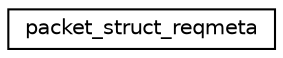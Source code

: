 digraph "Graphical Class Hierarchy"
{
 // INTERACTIVE_SVG=YES
  edge [fontname="Helvetica",fontsize="10",labelfontname="Helvetica",labelfontsize="10"];
  node [fontname="Helvetica",fontsize="10",shape=record];
  rankdir="LR";
  Node0 [label="packet_struct_reqmeta",height=0.2,width=0.4,color="black", fillcolor="white", style="filled",URL="$structpacket__struct__reqmeta.html"];
}
